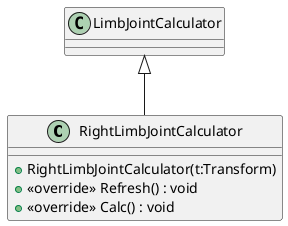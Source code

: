 @startuml
class RightLimbJointCalculator {
    + RightLimbJointCalculator(t:Transform)
    + <<override>> Refresh() : void
    + <<override>> Calc() : void
}
LimbJointCalculator <|-- RightLimbJointCalculator
@enduml
